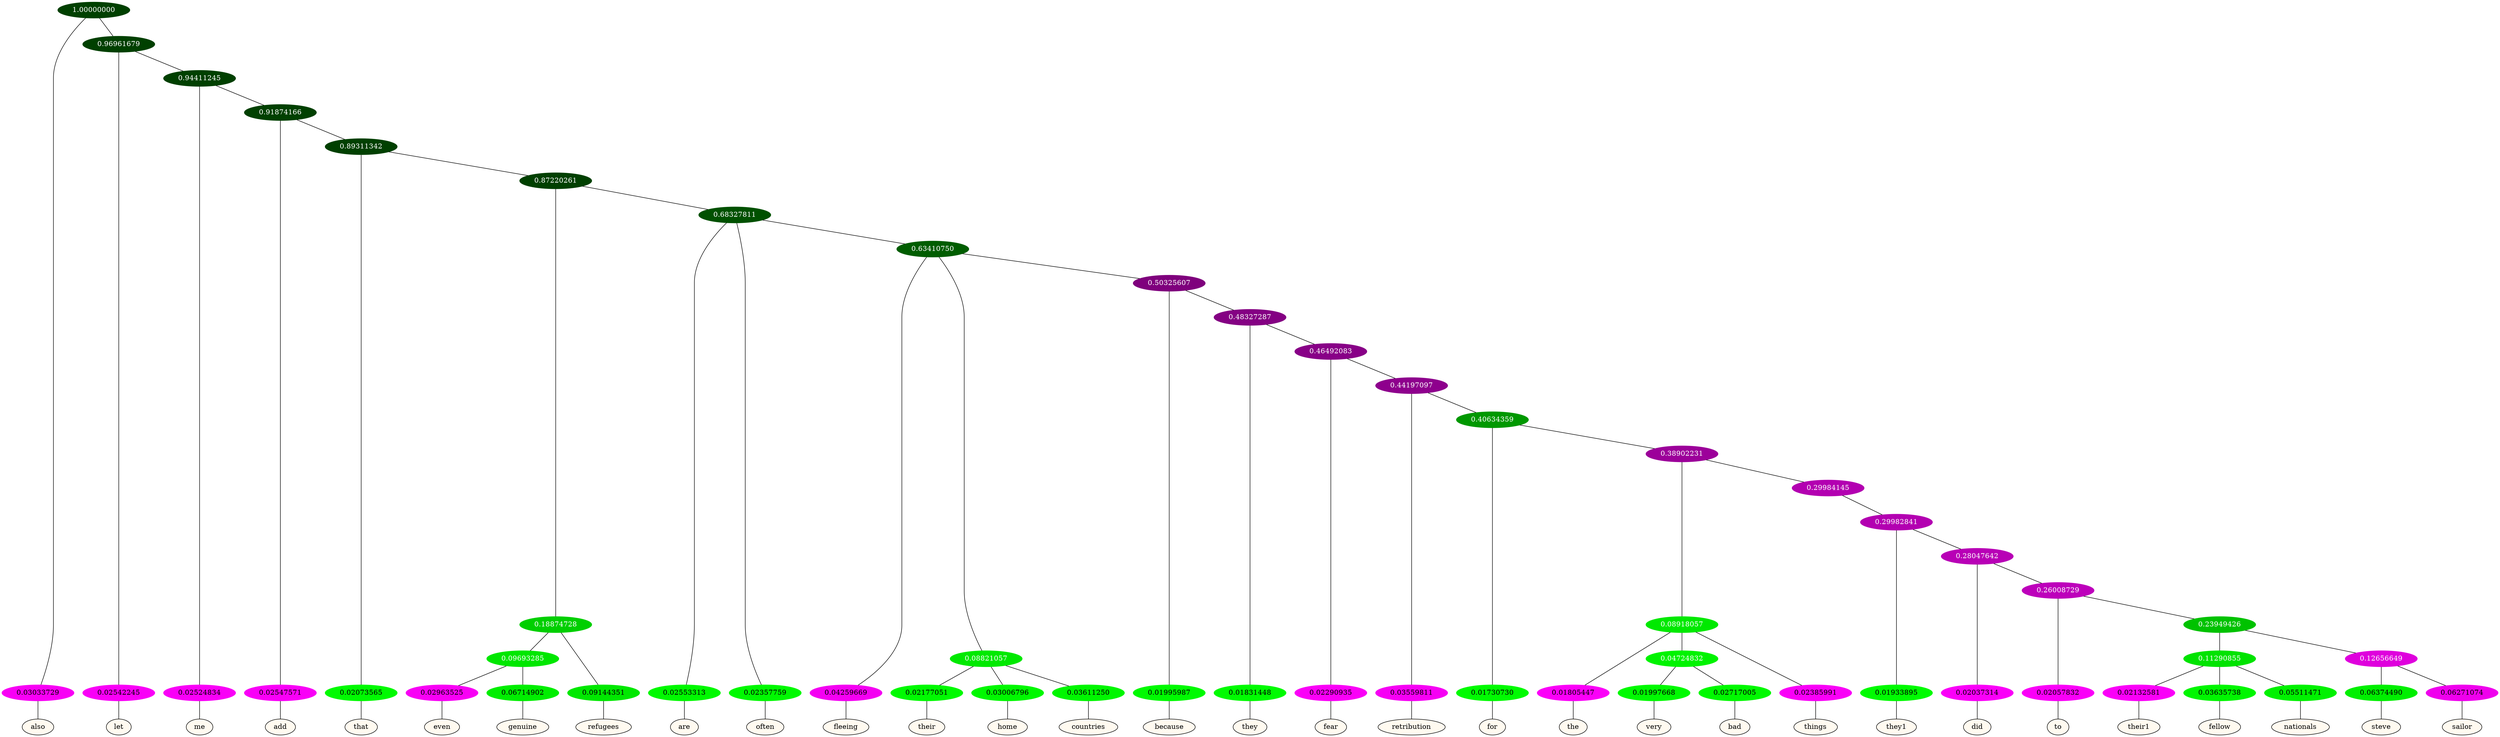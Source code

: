 graph {
	node [format=png height=0.15 nodesep=0.001 ordering=out overlap=prism overlap_scaling=0.01 ranksep=0.001 ratio=0.2 style=filled width=0.15]
	{
		rank=same
		a_w_1 [label=also color=black fillcolor=floralwhite style="filled,solid"]
		a_w_3 [label=let color=black fillcolor=floralwhite style="filled,solid"]
		a_w_5 [label=me color=black fillcolor=floralwhite style="filled,solid"]
		a_w_7 [label=add color=black fillcolor=floralwhite style="filled,solid"]
		a_w_9 [label=that color=black fillcolor=floralwhite style="filled,solid"]
		a_w_18 [label=even color=black fillcolor=floralwhite style="filled,solid"]
		a_w_19 [label=genuine color=black fillcolor=floralwhite style="filled,solid"]
		a_w_14 [label=refugees color=black fillcolor=floralwhite style="filled,solid"]
		a_w_15 [label=are color=black fillcolor=floralwhite style="filled,solid"]
		a_w_16 [label=often color=black fillcolor=floralwhite style="filled,solid"]
		a_w_20 [label=fleeing color=black fillcolor=floralwhite style="filled,solid"]
		a_w_23 [label=their color=black fillcolor=floralwhite style="filled,solid"]
		a_w_24 [label=home color=black fillcolor=floralwhite style="filled,solid"]
		a_w_25 [label=countries color=black fillcolor=floralwhite style="filled,solid"]
		a_w_26 [label=because color=black fillcolor=floralwhite style="filled,solid"]
		a_w_28 [label=they color=black fillcolor=floralwhite style="filled,solid"]
		a_w_30 [label=fear color=black fillcolor=floralwhite style="filled,solid"]
		a_w_32 [label=retribution color=black fillcolor=floralwhite style="filled,solid"]
		a_w_34 [label=for color=black fillcolor=floralwhite style="filled,solid"]
		a_w_38 [label=the color=black fillcolor=floralwhite style="filled,solid"]
		a_w_42 [label=very color=black fillcolor=floralwhite style="filled,solid"]
		a_w_43 [label=bad color=black fillcolor=floralwhite style="filled,solid"]
		a_w_40 [label=things color=black fillcolor=floralwhite style="filled,solid"]
		a_w_44 [label=they1 color=black fillcolor=floralwhite style="filled,solid"]
		a_w_46 [label=did color=black fillcolor=floralwhite style="filled,solid"]
		a_w_48 [label=to color=black fillcolor=floralwhite style="filled,solid"]
		a_w_52 [label=their1 color=black fillcolor=floralwhite style="filled,solid"]
		a_w_53 [label=fellow color=black fillcolor=floralwhite style="filled,solid"]
		a_w_54 [label=nationals color=black fillcolor=floralwhite style="filled,solid"]
		a_w_55 [label=steve color=black fillcolor=floralwhite style="filled,solid"]
		a_w_56 [label=sailor color=black fillcolor=floralwhite style="filled,solid"]
	}
	a_n_1 -- a_w_1
	a_n_3 -- a_w_3
	a_n_5 -- a_w_5
	a_n_7 -- a_w_7
	a_n_9 -- a_w_9
	a_n_18 -- a_w_18
	a_n_19 -- a_w_19
	a_n_14 -- a_w_14
	a_n_15 -- a_w_15
	a_n_16 -- a_w_16
	a_n_20 -- a_w_20
	a_n_23 -- a_w_23
	a_n_24 -- a_w_24
	a_n_25 -- a_w_25
	a_n_26 -- a_w_26
	a_n_28 -- a_w_28
	a_n_30 -- a_w_30
	a_n_32 -- a_w_32
	a_n_34 -- a_w_34
	a_n_38 -- a_w_38
	a_n_42 -- a_w_42
	a_n_43 -- a_w_43
	a_n_40 -- a_w_40
	a_n_44 -- a_w_44
	a_n_46 -- a_w_46
	a_n_48 -- a_w_48
	a_n_52 -- a_w_52
	a_n_53 -- a_w_53
	a_n_54 -- a_w_54
	a_n_55 -- a_w_55
	a_n_56 -- a_w_56
	{
		rank=same
		a_n_1 [label=0.03033729 color="0.835 1.000 0.970" fontcolor=black]
		a_n_3 [label=0.02542245 color="0.835 1.000 0.975" fontcolor=black]
		a_n_5 [label=0.02524834 color="0.835 1.000 0.975" fontcolor=black]
		a_n_7 [label=0.02547571 color="0.835 1.000 0.975" fontcolor=black]
		a_n_9 [label=0.02073565 color="0.334 1.000 0.979" fontcolor=black]
		a_n_18 [label=0.02963525 color="0.835 1.000 0.970" fontcolor=black]
		a_n_19 [label=0.06714902 color="0.334 1.000 0.933" fontcolor=black]
		a_n_14 [label=0.09144351 color="0.334 1.000 0.909" fontcolor=black]
		a_n_15 [label=0.02553313 color="0.334 1.000 0.974" fontcolor=black]
		a_n_16 [label=0.02357759 color="0.334 1.000 0.976" fontcolor=black]
		a_n_20 [label=0.04259669 color="0.835 1.000 0.957" fontcolor=black]
		a_n_23 [label=0.02177051 color="0.334 1.000 0.978" fontcolor=black]
		a_n_24 [label=0.03006796 color="0.334 1.000 0.970" fontcolor=black]
		a_n_25 [label=0.03611250 color="0.334 1.000 0.964" fontcolor=black]
		a_n_26 [label=0.01995987 color="0.334 1.000 0.980" fontcolor=black]
		a_n_28 [label=0.01831448 color="0.334 1.000 0.982" fontcolor=black]
		a_n_30 [label=0.02290935 color="0.835 1.000 0.977" fontcolor=black]
		a_n_32 [label=0.03559811 color="0.835 1.000 0.964" fontcolor=black]
		a_n_34 [label=0.01730730 color="0.334 1.000 0.983" fontcolor=black]
		a_n_38 [label=0.01805447 color="0.835 1.000 0.982" fontcolor=black]
		a_n_42 [label=0.01997668 color="0.334 1.000 0.980" fontcolor=black]
		a_n_43 [label=0.02717005 color="0.334 1.000 0.973" fontcolor=black]
		a_n_40 [label=0.02385991 color="0.835 1.000 0.976" fontcolor=black]
		a_n_44 [label=0.01933895 color="0.334 1.000 0.981" fontcolor=black]
		a_n_46 [label=0.02037314 color="0.835 1.000 0.980" fontcolor=black]
		a_n_48 [label=0.02057832 color="0.835 1.000 0.979" fontcolor=black]
		a_n_52 [label=0.02132581 color="0.835 1.000 0.979" fontcolor=black]
		a_n_53 [label=0.03635738 color="0.334 1.000 0.964" fontcolor=black]
		a_n_54 [label=0.05511471 color="0.334 1.000 0.945" fontcolor=black]
		a_n_55 [label=0.06374490 color="0.334 1.000 0.936" fontcolor=black]
		a_n_56 [label=0.06271074 color="0.835 1.000 0.937" fontcolor=black]
	}
	a_n_0 [label=1.00000000 color="0.334 1.000 0.250" fontcolor=grey99]
	a_n_0 -- a_n_1
	a_n_2 [label=0.96961679 color="0.334 1.000 0.250" fontcolor=grey99]
	a_n_0 -- a_n_2
	a_n_2 -- a_n_3
	a_n_4 [label=0.94411245 color="0.334 1.000 0.250" fontcolor=grey99]
	a_n_2 -- a_n_4
	a_n_4 -- a_n_5
	a_n_6 [label=0.91874166 color="0.334 1.000 0.250" fontcolor=grey99]
	a_n_4 -- a_n_6
	a_n_6 -- a_n_7
	a_n_8 [label=0.89311342 color="0.334 1.000 0.250" fontcolor=grey99]
	a_n_6 -- a_n_8
	a_n_8 -- a_n_9
	a_n_10 [label=0.87220261 color="0.334 1.000 0.250" fontcolor=grey99]
	a_n_8 -- a_n_10
	a_n_11 [label=0.18874728 color="0.334 1.000 0.811" fontcolor=grey99]
	a_n_10 -- a_n_11
	a_n_12 [label=0.68327811 color="0.334 1.000 0.317" fontcolor=grey99]
	a_n_10 -- a_n_12
	a_n_13 [label=0.09693285 color="0.334 1.000 0.903" fontcolor=grey99]
	a_n_11 -- a_n_13
	a_n_11 -- a_n_14
	a_n_12 -- a_n_15
	a_n_12 -- a_n_16
	a_n_17 [label=0.63410750 color="0.334 1.000 0.366" fontcolor=grey99]
	a_n_12 -- a_n_17
	a_n_13 -- a_n_18
	a_n_13 -- a_n_19
	a_n_17 -- a_n_20
	a_n_21 [label=0.08821057 color="0.334 1.000 0.912" fontcolor=grey99]
	a_n_17 -- a_n_21
	a_n_22 [label=0.50325607 color="0.835 1.000 0.497" fontcolor=grey99]
	a_n_17 -- a_n_22
	a_n_21 -- a_n_23
	a_n_21 -- a_n_24
	a_n_21 -- a_n_25
	a_n_22 -- a_n_26
	a_n_27 [label=0.48327287 color="0.835 1.000 0.517" fontcolor=grey99]
	a_n_22 -- a_n_27
	a_n_27 -- a_n_28
	a_n_29 [label=0.46492083 color="0.835 1.000 0.535" fontcolor=grey99]
	a_n_27 -- a_n_29
	a_n_29 -- a_n_30
	a_n_31 [label=0.44197097 color="0.835 1.000 0.558" fontcolor=grey99]
	a_n_29 -- a_n_31
	a_n_31 -- a_n_32
	a_n_33 [label=0.40634359 color="0.334 1.000 0.594" fontcolor=grey99]
	a_n_31 -- a_n_33
	a_n_33 -- a_n_34
	a_n_35 [label=0.38902231 color="0.835 1.000 0.611" fontcolor=grey99]
	a_n_33 -- a_n_35
	a_n_36 [label=0.08918057 color="0.334 1.000 0.911" fontcolor=grey99]
	a_n_35 -- a_n_36
	a_n_37 [label=0.29984145 color="0.835 1.000 0.700" fontcolor=grey99]
	a_n_35 -- a_n_37
	a_n_36 -- a_n_38
	a_n_39 [label=0.04724832 color="0.334 1.000 0.953" fontcolor=grey99]
	a_n_36 -- a_n_39
	a_n_36 -- a_n_40
	a_n_41 [label=0.29982841 color="0.835 1.000 0.700" fontcolor=grey99]
	a_n_37 -- a_n_41
	a_n_39 -- a_n_42
	a_n_39 -- a_n_43
	a_n_41 -- a_n_44
	a_n_45 [label=0.28047642 color="0.835 1.000 0.720" fontcolor=grey99]
	a_n_41 -- a_n_45
	a_n_45 -- a_n_46
	a_n_47 [label=0.26008729 color="0.835 1.000 0.740" fontcolor=grey99]
	a_n_45 -- a_n_47
	a_n_47 -- a_n_48
	a_n_49 [label=0.23949426 color="0.334 1.000 0.761" fontcolor=grey99]
	a_n_47 -- a_n_49
	a_n_50 [label=0.11290855 color="0.334 1.000 0.887" fontcolor=grey99]
	a_n_49 -- a_n_50
	a_n_51 [label=0.12656649 color="0.835 1.000 0.873" fontcolor=grey99]
	a_n_49 -- a_n_51
	a_n_50 -- a_n_52
	a_n_50 -- a_n_53
	a_n_50 -- a_n_54
	a_n_51 -- a_n_55
	a_n_51 -- a_n_56
}
